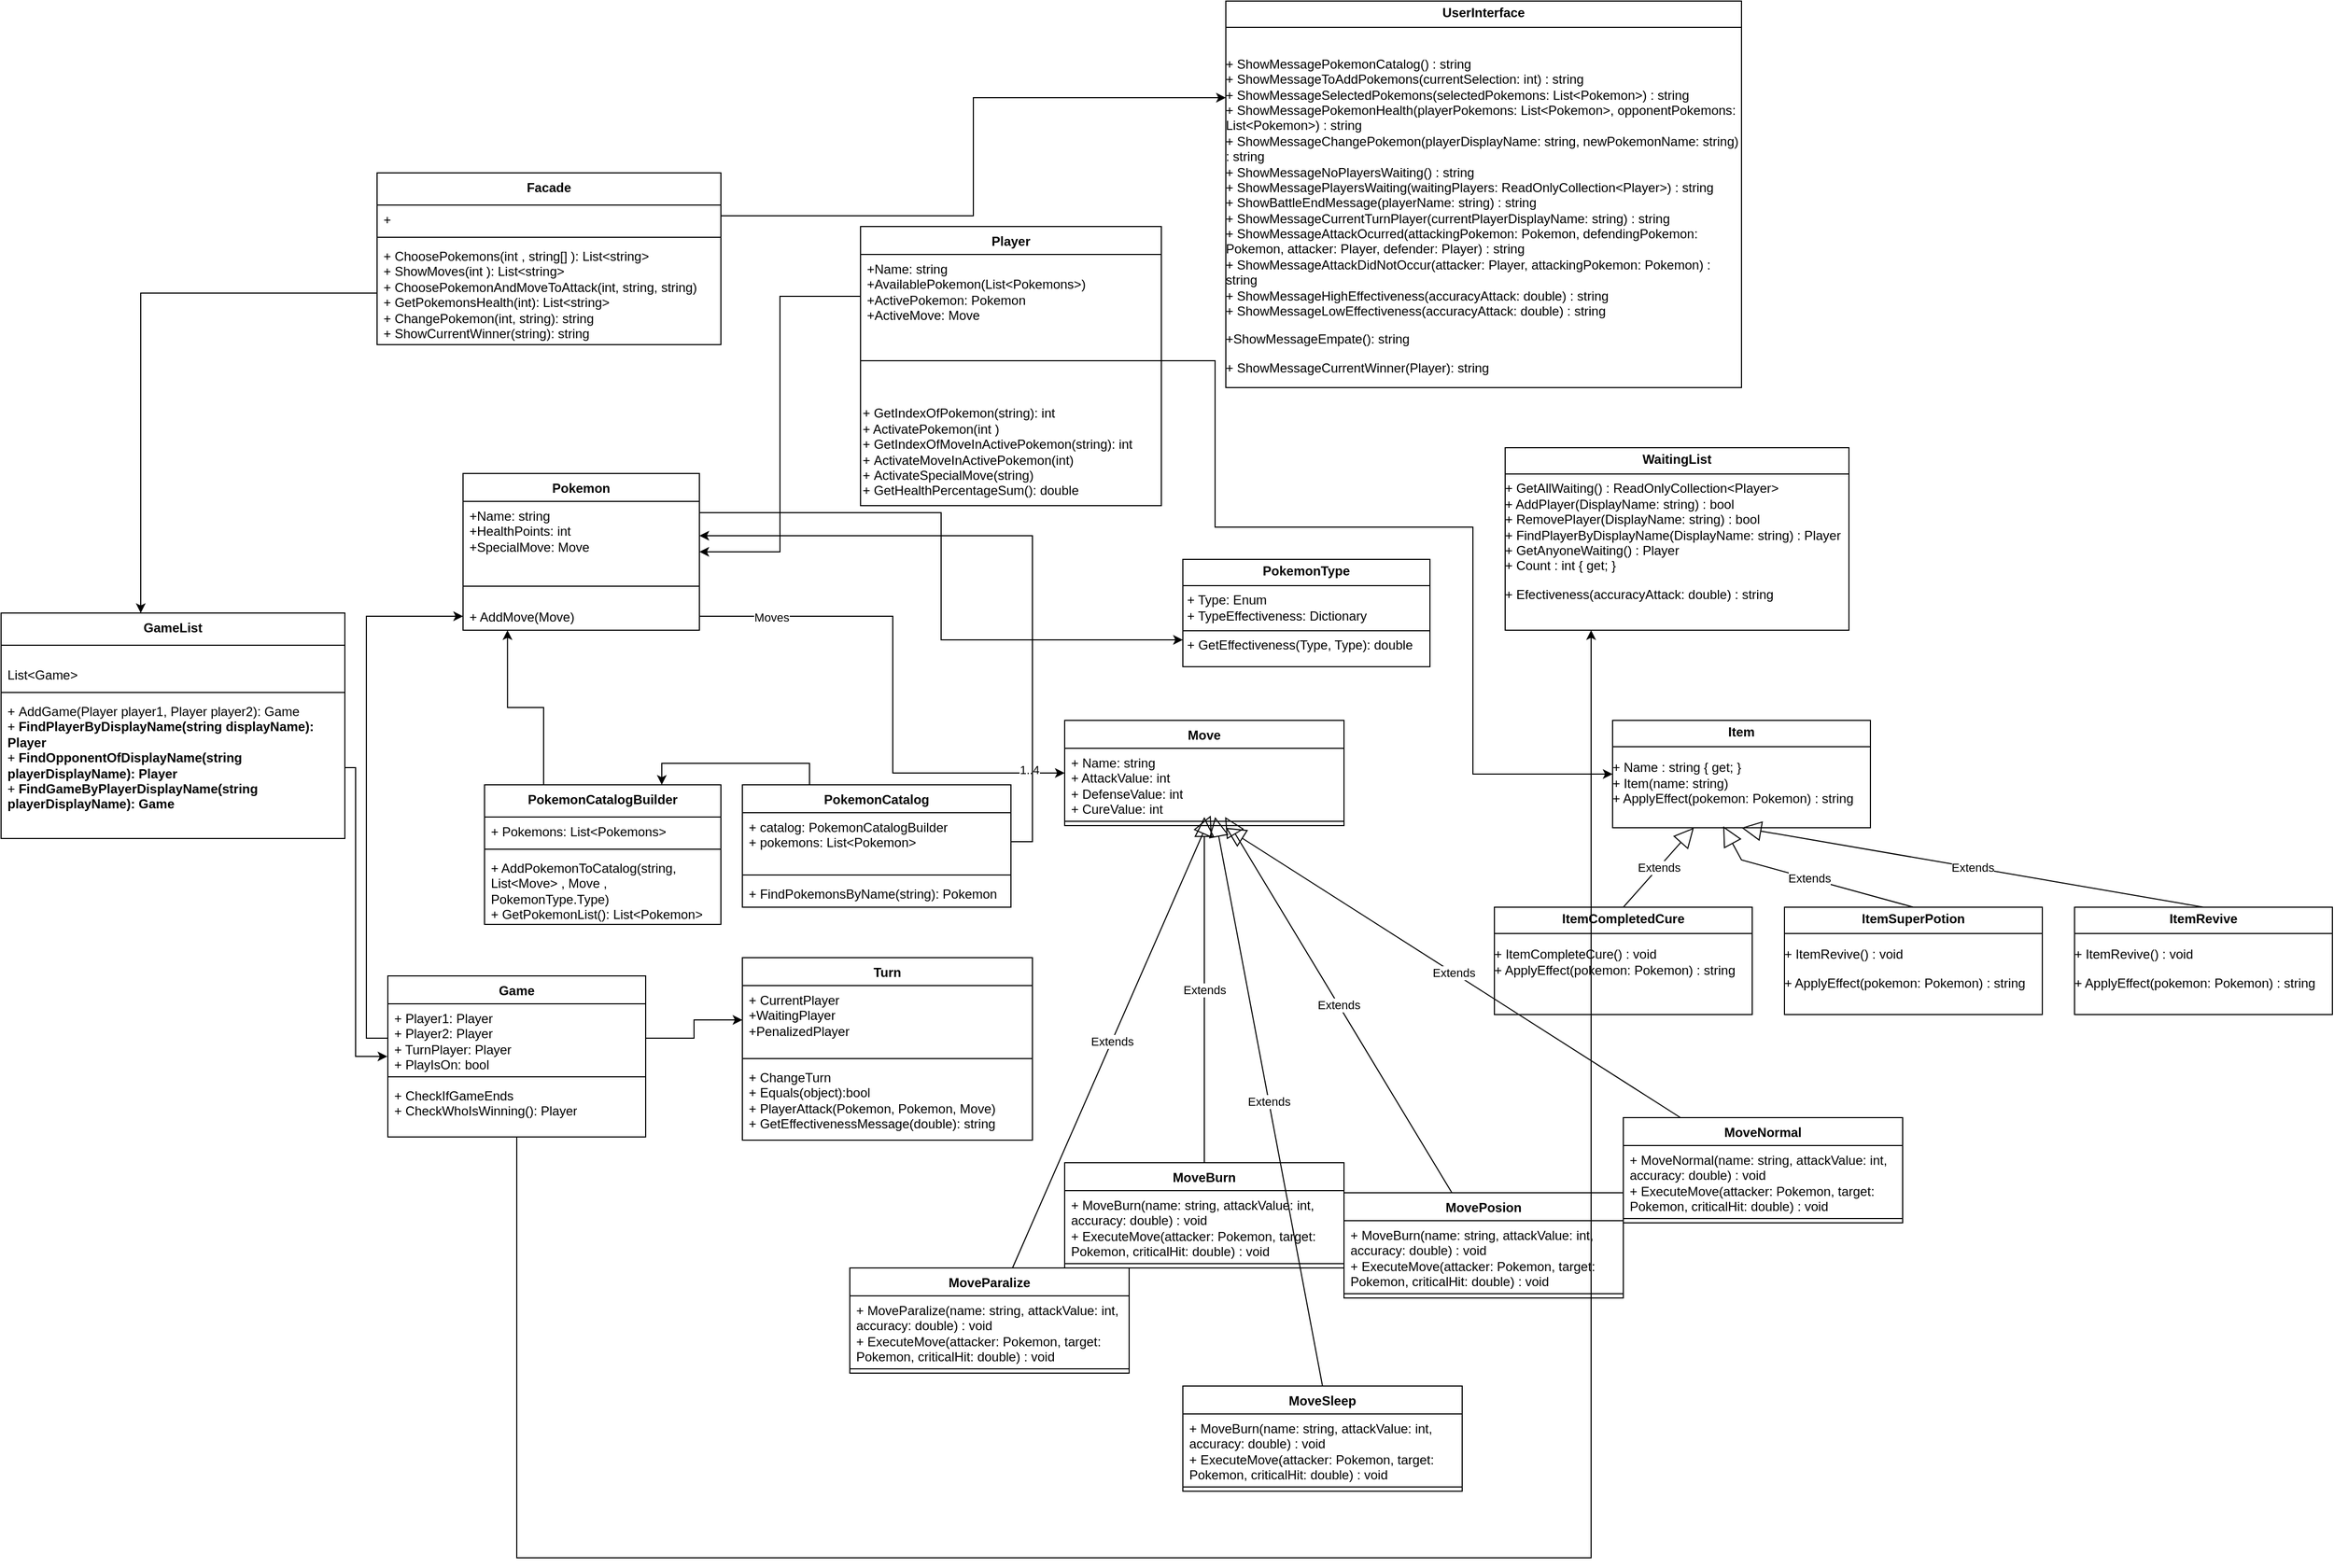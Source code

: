 <mxfile version="22.1.22" type="embed">
  <diagram name="Page-1" id="YfL7ykTpK_zmZ8jKPq0v">
    <mxGraphModel dx="2210" dy="3272" grid="1" gridSize="10" guides="1" tooltips="1" connect="1" arrows="1" fold="1" page="1" pageScale="1" pageWidth="850" pageHeight="1100" math="0" shadow="0">
      <root>
        <mxCell id="0" />
        <mxCell id="1" parent="0" />
        <mxCell id="11" style="edgeStyle=orthogonalEdgeStyle;rounded=0;orthogonalLoop=1;jettySize=auto;html=1;exitX=0;exitY=0.25;exitDx=0;exitDy=0;" parent="1" source="rGXJMdR33EM9oFi3KllI-1" target="pl-9-NFehJo8dU9QtRn4-1" edge="1">
          <mxGeometry relative="1" as="geometry" />
        </mxCell>
        <mxCell id="60" style="edgeStyle=orthogonalEdgeStyle;rounded=0;orthogonalLoop=1;jettySize=auto;html=1;entryX=0;entryY=0.5;entryDx=0;entryDy=0;" parent="1" source="rGXJMdR33EM9oFi3KllI-1" target="32" edge="1">
          <mxGeometry relative="1" as="geometry">
            <Array as="points">
              <mxPoint x="510" y="-1195" />
              <mxPoint x="510" y="-1040" />
              <mxPoint x="750" y="-1040" />
              <mxPoint x="750" y="-810" />
            </Array>
          </mxGeometry>
        </mxCell>
        <mxCell id="63" style="edgeStyle=orthogonalEdgeStyle;rounded=0;orthogonalLoop=1;jettySize=auto;html=1;exitX=1;exitY=0.25;exitDx=0;exitDy=0;entryX=0;entryY=0.25;entryDx=0;entryDy=0;" parent="1" source="2dS7rATi0aQIj3F2_rQR-1" target="29" edge="1">
          <mxGeometry relative="1" as="geometry" />
        </mxCell>
        <mxCell id="rGXJMdR33EM9oFi3KllI-1" value="Player" style="swimlane;fontStyle=1;align=center;verticalAlign=top;childLayout=stackLayout;horizontal=1;startSize=26;horizontalStack=0;resizeParent=1;resizeParentMax=0;resizeLast=0;collapsible=1;marginBottom=0;whiteSpace=wrap;html=1;" parent="1" vertex="1">
          <mxGeometry x="180" y="-1320" width="280" height="260" as="geometry" />
        </mxCell>
        <mxCell id="rGXJMdR33EM9oFi3KllI-2" value="+Name: string&lt;br&gt;+AvailablePokemon(List&amp;lt;Pokemons&amp;gt;)&lt;div&gt;+ActivePokemon: Pokemon&lt;span style=&quot;background-color: initial;&quot;&gt;&amp;nbsp;&lt;/span&gt;&lt;/div&gt;&lt;div&gt;+ActiveMove: Move&lt;/div&gt;" style="text;strokeColor=none;fillColor=none;align=left;verticalAlign=top;spacingLeft=4;spacingRight=4;overflow=hidden;rotatable=0;points=[[0,0.5],[1,0.5]];portConstraint=eastwest;whiteSpace=wrap;html=1;" parent="rGXJMdR33EM9oFi3KllI-1" vertex="1">
          <mxGeometry y="26" width="280" height="64" as="geometry" />
        </mxCell>
        <mxCell id="rGXJMdR33EM9oFi3KllI-3" value="" style="line;strokeWidth=1;fillColor=none;align=left;verticalAlign=middle;spacingTop=-1;spacingLeft=3;spacingRight=3;rotatable=0;labelPosition=right;points=[];portConstraint=eastwest;strokeColor=inherit;" parent="rGXJMdR33EM9oFi3KllI-1" vertex="1">
          <mxGeometry y="90" width="280" height="70" as="geometry" />
        </mxCell>
        <mxCell id="23" value="+ GetIndexOfPokemon(string): int&lt;br&gt;+ ActivatePokemon(int )&lt;br&gt;+&amp;nbsp;GetIndexOfMoveInActivePokemon(string): int&lt;br&gt;+&amp;nbsp;ActivateMoveInActivePokemon(int)&lt;br&gt;+&amp;nbsp;ActivateSpecialMove(string)&lt;br&gt;+ GetHealthPercentageSum(): double" style="text;html=1;align=left;verticalAlign=middle;resizable=0;points=[];autosize=1;strokeColor=none;fillColor=none;" parent="rGXJMdR33EM9oFi3KllI-1" vertex="1">
          <mxGeometry y="160" width="280" height="100" as="geometry" />
        </mxCell>
        <mxCell id="18" style="edgeStyle=orthogonalEdgeStyle;rounded=0;orthogonalLoop=1;jettySize=auto;html=1;exitX=1;exitY=0.25;exitDx=0;exitDy=0;entryX=0;entryY=0.75;entryDx=0;entryDy=0;" parent="1" source="pl-9-NFehJo8dU9QtRn4-1" target="rGXJMdR33EM9oFi3KllI-33" edge="1">
          <mxGeometry relative="1" as="geometry" />
        </mxCell>
        <mxCell id="pl-9-NFehJo8dU9QtRn4-1" value="&lt;font style=&quot;vertical-align: inherit;&quot;&gt;&lt;font style=&quot;vertical-align: inherit;&quot;&gt;Pokemon&lt;/font&gt;&lt;/font&gt;" style="swimlane;fontStyle=1;align=center;verticalAlign=top;childLayout=stackLayout;horizontal=1;startSize=26;horizontalStack=0;resizeParent=1;resizeParentMax=0;resizeLast=0;collapsible=1;marginBottom=0;whiteSpace=wrap;html=1;" parent="1" vertex="1">
          <mxGeometry x="-190" y="-1090" width="220" height="146" as="geometry" />
        </mxCell>
        <mxCell id="pl-9-NFehJo8dU9QtRn4-2" value="+Name: string&lt;br&gt;+HealthPoints: int&lt;div&gt;+SpecialMove: Move&lt;/div&gt;" style="text;strokeColor=none;fillColor=none;align=left;verticalAlign=top;spacingLeft=4;spacingRight=4;overflow=hidden;rotatable=0;points=[[0,0.5],[1,0.5]];portConstraint=eastwest;whiteSpace=wrap;html=1;" parent="pl-9-NFehJo8dU9QtRn4-1" vertex="1">
          <mxGeometry y="26" width="220" height="64" as="geometry" />
        </mxCell>
        <mxCell id="pl-9-NFehJo8dU9QtRn4-3" value="" style="line;strokeWidth=1;fillColor=none;align=left;verticalAlign=middle;spacingTop=-1;spacingLeft=3;spacingRight=3;rotatable=0;labelPosition=right;points=[];portConstraint=eastwest;strokeColor=inherit;" parent="pl-9-NFehJo8dU9QtRn4-1" vertex="1">
          <mxGeometry y="90" width="220" height="30" as="geometry" />
        </mxCell>
        <mxCell id="pl-9-NFehJo8dU9QtRn4-4" value="+ AddMove(Move)" style="text;strokeColor=none;fillColor=none;align=left;verticalAlign=top;spacingLeft=4;spacingRight=4;overflow=hidden;rotatable=0;points=[[0,0.5],[1,0.5]];portConstraint=eastwest;whiteSpace=wrap;html=1;" parent="pl-9-NFehJo8dU9QtRn4-1" vertex="1">
          <mxGeometry y="120" width="220" height="26" as="geometry" />
        </mxCell>
        <mxCell id="12" style="edgeStyle=orthogonalEdgeStyle;rounded=0;orthogonalLoop=1;jettySize=auto;html=1;exitX=0.25;exitY=0;exitDx=0;exitDy=0;entryX=0.75;entryY=0;entryDx=0;entryDy=0;" parent="1" source="pl-9-NFehJo8dU9QtRn4-9" target="rGXJMdR33EM9oFi3KllI-44" edge="1">
          <mxGeometry relative="1" as="geometry" />
        </mxCell>
        <mxCell id="pl-9-NFehJo8dU9QtRn4-9" value="&lt;font style=&quot;vertical-align: inherit;&quot;&gt;&lt;font style=&quot;vertical-align: inherit;&quot;&gt;PokemonCatalog&lt;/font&gt;&lt;/font&gt;" style="swimlane;fontStyle=1;align=center;verticalAlign=top;childLayout=stackLayout;horizontal=1;startSize=26;horizontalStack=0;resizeParent=1;resizeParentMax=0;resizeLast=0;collapsible=1;marginBottom=0;whiteSpace=wrap;html=1;" parent="1" vertex="1">
          <mxGeometry x="70" y="-800" width="250" height="114" as="geometry" />
        </mxCell>
        <mxCell id="pl-9-NFehJo8dU9QtRn4-10" value="+ catalog: PokemonCatalogBuilder&lt;br&gt;+ pokemons: List&amp;lt;Pokemon&amp;gt;" style="text;strokeColor=none;fillColor=none;align=left;verticalAlign=top;spacingLeft=4;spacingRight=4;overflow=hidden;rotatable=0;points=[[0,0.5],[1,0.5]];portConstraint=eastwest;whiteSpace=wrap;html=1;" parent="pl-9-NFehJo8dU9QtRn4-9" vertex="1">
          <mxGeometry y="26" width="250" height="54" as="geometry" />
        </mxCell>
        <mxCell id="pl-9-NFehJo8dU9QtRn4-11" value="" style="line;strokeWidth=1;fillColor=none;align=left;verticalAlign=middle;spacingTop=-1;spacingLeft=3;spacingRight=3;rotatable=0;labelPosition=right;points=[];portConstraint=eastwest;strokeColor=inherit;" parent="pl-9-NFehJo8dU9QtRn4-9" vertex="1">
          <mxGeometry y="80" width="250" height="8" as="geometry" />
        </mxCell>
        <mxCell id="pl-9-NFehJo8dU9QtRn4-12" value="+ FindPokemonsByName(string): Pokemon" style="text;strokeColor=none;fillColor=none;align=left;verticalAlign=top;spacingLeft=4;spacingRight=4;overflow=hidden;rotatable=0;points=[[0,0.5],[1,0.5]];portConstraint=eastwest;whiteSpace=wrap;html=1;" parent="pl-9-NFehJo8dU9QtRn4-9" vertex="1">
          <mxGeometry y="88" width="250" height="26" as="geometry" />
        </mxCell>
        <mxCell id="rGXJMdR33EM9oFi3KllI-14" value="&lt;div&gt;&lt;font style=&quot;vertical-align: inherit;&quot;&gt;&lt;font style=&quot;vertical-align: inherit;&quot;&gt;Move&lt;/font&gt;&lt;/font&gt;&lt;/div&gt;" style="swimlane;fontStyle=1;align=center;verticalAlign=top;childLayout=stackLayout;horizontal=1;startSize=26;horizontalStack=0;resizeParent=1;resizeParentMax=0;resizeLast=0;collapsible=1;marginBottom=0;whiteSpace=wrap;html=1;" parent="1" vertex="1">
          <mxGeometry x="370" y="-860" width="260" height="98" as="geometry" />
        </mxCell>
        <mxCell id="rGXJMdR33EM9oFi3KllI-15" value="+ Name: string&lt;br&gt;+ AttackValue: int&lt;br&gt;+ DefenseValue: int&lt;br&gt;+ CureValue: int" style="text;strokeColor=none;fillColor=none;align=left;verticalAlign=top;spacingLeft=4;spacingRight=4;overflow=hidden;rotatable=0;points=[[0,0.5],[1,0.5]];portConstraint=eastwest;whiteSpace=wrap;html=1;" parent="rGXJMdR33EM9oFi3KllI-14" vertex="1">
          <mxGeometry y="26" width="260" height="64" as="geometry" />
        </mxCell>
        <mxCell id="rGXJMdR33EM9oFi3KllI-16" value="" style="line;strokeWidth=1;fillColor=none;align=left;verticalAlign=middle;spacingTop=-1;spacingLeft=3;spacingRight=3;rotatable=0;labelPosition=right;points=[];portConstraint=eastwest;strokeColor=inherit;" parent="rGXJMdR33EM9oFi3KllI-14" vertex="1">
          <mxGeometry y="90" width="260" height="8" as="geometry" />
        </mxCell>
        <mxCell id="rGXJMdR33EM9oFi3KllI-18" value="&lt;div&gt;&lt;font style=&quot;vertical-align: inherit;&quot;&gt;&lt;font style=&quot;vertical-align: inherit;&quot;&gt;Turn&lt;/font&gt;&lt;/font&gt;&lt;/div&gt;" style="swimlane;fontStyle=1;align=center;verticalAlign=top;childLayout=stackLayout;horizontal=1;startSize=26;horizontalStack=0;resizeParent=1;resizeParentMax=0;resizeLast=0;collapsible=1;marginBottom=0;whiteSpace=wrap;html=1;" parent="1" vertex="1">
          <mxGeometry x="70" y="-639" width="270" height="170" as="geometry" />
        </mxCell>
        <mxCell id="rGXJMdR33EM9oFi3KllI-19" value="+ CurrentPlayer&lt;div&gt;+WaitingPlayer&lt;/div&gt;&lt;div&gt;+PenalizedPlayer&lt;/div&gt;" style="text;strokeColor=none;fillColor=none;align=left;verticalAlign=top;spacingLeft=4;spacingRight=4;overflow=hidden;rotatable=0;points=[[0,0.5],[1,0.5]];portConstraint=eastwest;whiteSpace=wrap;html=1;" parent="rGXJMdR33EM9oFi3KllI-18" vertex="1">
          <mxGeometry y="26" width="270" height="64" as="geometry" />
        </mxCell>
        <mxCell id="rGXJMdR33EM9oFi3KllI-20" value="" style="line;strokeWidth=1;fillColor=none;align=left;verticalAlign=middle;spacingTop=-1;spacingLeft=3;spacingRight=3;rotatable=0;labelPosition=right;points=[];portConstraint=eastwest;strokeColor=inherit;" parent="rGXJMdR33EM9oFi3KllI-18" vertex="1">
          <mxGeometry y="90" width="270" height="8" as="geometry" />
        </mxCell>
        <mxCell id="rGXJMdR33EM9oFi3KllI-21" value="+ ChangeTurn&lt;br&gt;+ Equals(object):bool&lt;br&gt;+&amp;nbsp;PlayerAttack(Pokemon, Pokemon, Move)&lt;br&gt;+&amp;nbsp;GetEffectivenessMessage(double): string" style="text;strokeColor=none;fillColor=none;align=left;verticalAlign=top;spacingLeft=4;spacingRight=4;overflow=hidden;rotatable=0;points=[[0,0.5],[1,0.5]];portConstraint=eastwest;whiteSpace=wrap;html=1;" parent="rGXJMdR33EM9oFi3KllI-18" vertex="1">
          <mxGeometry y="98" width="270" height="72" as="geometry" />
        </mxCell>
        <mxCell id="rGXJMdR33EM9oFi3KllI-26" style="edgeStyle=orthogonalEdgeStyle;rounded=0;orthogonalLoop=1;jettySize=auto;html=1;" parent="1" source="pl-9-NFehJo8dU9QtRn4-4" target="rGXJMdR33EM9oFi3KllI-14" edge="1">
          <mxGeometry relative="1" as="geometry">
            <Array as="points">
              <mxPoint x="210" y="-957" />
              <mxPoint x="210" y="-811" />
            </Array>
          </mxGeometry>
        </mxCell>
        <mxCell id="rGXJMdR33EM9oFi3KllI-27" value="1..4" style="edgeLabel;html=1;align=center;verticalAlign=middle;resizable=0;points=[];" parent="rGXJMdR33EM9oFi3KllI-26" vertex="1" connectable="0">
          <mxGeometry x="0.865" y="3" relative="1" as="geometry">
            <mxPoint as="offset" />
          </mxGeometry>
        </mxCell>
        <mxCell id="64" value="Moves" style="edgeLabel;html=1;align=center;verticalAlign=middle;resizable=0;points=[];" parent="rGXJMdR33EM9oFi3KllI-26" vertex="1" connectable="0">
          <mxGeometry x="-0.725" y="-1" relative="1" as="geometry">
            <mxPoint as="offset" />
          </mxGeometry>
        </mxCell>
        <mxCell id="rGXJMdR33EM9oFi3KllI-33" value="&lt;p style=&quot;margin:0px;margin-top:4px;text-align:center;&quot;&gt;&lt;b&gt;PokemonType&lt;/b&gt;&lt;/p&gt;&lt;hr size=&quot;1&quot; style=&quot;border-style:solid;&quot;&gt;&lt;p style=&quot;margin:0px;margin-left:4px;&quot;&gt;+ Type: Enum&lt;/p&gt;&lt;p style=&quot;margin:0px;margin-left:4px;&quot;&gt;+ TypeEffectiveness: Dictionary&lt;/p&gt;&lt;hr size=&quot;1&quot; style=&quot;border-style:solid;&quot;&gt;&lt;p style=&quot;margin:0px;margin-left:4px;&quot;&gt;+ GetEffectiveness(Type, Type): double&lt;/p&gt;" style="verticalAlign=top;align=left;overflow=fill;html=1;whiteSpace=wrap;" parent="1" vertex="1">
          <mxGeometry x="480" y="-1010" width="230" height="100" as="geometry" />
        </mxCell>
        <mxCell id="sCWM8UpPIPFwUfGazDlC-1" value="Game" style="swimlane;fontStyle=1;align=center;verticalAlign=top;childLayout=stackLayout;horizontal=1;startSize=26;horizontalStack=0;resizeParent=1;resizeParentMax=0;resizeLast=0;collapsible=1;marginBottom=0;whiteSpace=wrap;html=1;" parent="1" vertex="1">
          <mxGeometry x="-260" y="-622" width="240" height="150" as="geometry" />
        </mxCell>
        <mxCell id="sCWM8UpPIPFwUfGazDlC-2" value="+ Player1: Player&lt;br&gt;+ Player2: Player&lt;br&gt;+ TurnPlayer: Player&lt;br&gt;+ PlayIsOn: bool" style="text;strokeColor=none;fillColor=none;align=left;verticalAlign=top;spacingLeft=4;spacingRight=4;overflow=hidden;rotatable=0;points=[[0,0.5],[1,0.5]];portConstraint=eastwest;whiteSpace=wrap;html=1;" parent="sCWM8UpPIPFwUfGazDlC-1" vertex="1">
          <mxGeometry y="26" width="240" height="64" as="geometry" />
        </mxCell>
        <mxCell id="sCWM8UpPIPFwUfGazDlC-3" value="" style="line;strokeWidth=1;fillColor=none;align=left;verticalAlign=middle;spacingTop=-1;spacingLeft=3;spacingRight=3;rotatable=0;labelPosition=right;points=[];portConstraint=eastwest;strokeColor=inherit;" parent="sCWM8UpPIPFwUfGazDlC-1" vertex="1">
          <mxGeometry y="90" width="240" height="8" as="geometry" />
        </mxCell>
        <mxCell id="sCWM8UpPIPFwUfGazDlC-4" value="+ CheckIfGameEnds&lt;br&gt;+ CheckWhoIsWinning(): Player" style="text;strokeColor=none;fillColor=none;align=left;verticalAlign=top;spacingLeft=4;spacingRight=4;overflow=hidden;rotatable=0;points=[[0,0.5],[1,0.5]];portConstraint=eastwest;whiteSpace=wrap;html=1;" parent="sCWM8UpPIPFwUfGazDlC-1" vertex="1">
          <mxGeometry y="98" width="240" height="52" as="geometry" />
        </mxCell>
        <mxCell id="rGXJMdR33EM9oFi3KllI-44" value="PokemonCatalogBuilder" style="swimlane;fontStyle=1;align=center;verticalAlign=top;childLayout=stackLayout;horizontal=1;startSize=30;horizontalStack=0;resizeParent=1;resizeParentMax=0;resizeLast=0;collapsible=1;marginBottom=0;whiteSpace=wrap;html=1;" parent="1" vertex="1">
          <mxGeometry x="-170" y="-800" width="220" height="130" as="geometry" />
        </mxCell>
        <mxCell id="rGXJMdR33EM9oFi3KllI-45" value="+ Pokemons: List&amp;lt;Pokemons&amp;gt;" style="text;strokeColor=none;fillColor=none;align=left;verticalAlign=top;spacingLeft=4;spacingRight=4;overflow=hidden;rotatable=0;points=[[0,0.5],[1,0.5]];portConstraint=eastwest;whiteSpace=wrap;html=1;" parent="rGXJMdR33EM9oFi3KllI-44" vertex="1">
          <mxGeometry y="30" width="220" height="26" as="geometry" />
        </mxCell>
        <mxCell id="rGXJMdR33EM9oFi3KllI-46" value="" style="line;strokeWidth=1;fillColor=none;align=left;verticalAlign=middle;spacingTop=-1;spacingLeft=3;spacingRight=3;rotatable=0;labelPosition=right;points=[];portConstraint=eastwest;strokeColor=inherit;" parent="rGXJMdR33EM9oFi3KllI-44" vertex="1">
          <mxGeometry y="56" width="220" height="8" as="geometry" />
        </mxCell>
        <mxCell id="rGXJMdR33EM9oFi3KllI-47" value="+ AddPokemonToCatalog(string, List&amp;lt;Move&amp;gt; , Move , PokemonType.Type)&lt;br&gt;+ GetPokemonList(): List&amp;lt;Pokemon&amp;gt;" style="text;strokeColor=none;fillColor=none;align=left;verticalAlign=top;spacingLeft=4;spacingRight=4;overflow=hidden;rotatable=0;points=[[0,0.5],[1,0.5]];portConstraint=eastwest;whiteSpace=wrap;html=1;" parent="rGXJMdR33EM9oFi3KllI-44" vertex="1">
          <mxGeometry y="64" width="220" height="66" as="geometry" />
        </mxCell>
        <mxCell id="rGXJMdR33EM9oFi3KllI-51" style="edgeStyle=orthogonalEdgeStyle;rounded=0;orthogonalLoop=1;jettySize=auto;html=1;exitX=0;exitY=0.5;exitDx=0;exitDy=0;entryX=0;entryY=0.5;entryDx=0;entryDy=0;" parent="1" source="sCWM8UpPIPFwUfGazDlC-2" target="pl-9-NFehJo8dU9QtRn4-4" edge="1">
          <mxGeometry relative="1" as="geometry" />
        </mxCell>
        <mxCell id="2dS7rATi0aQIj3F2_rQR-1" value="Facade" style="swimlane;fontStyle=1;align=center;verticalAlign=top;childLayout=stackLayout;horizontal=1;startSize=30;horizontalStack=0;resizeParent=1;resizeParentMax=0;resizeLast=0;collapsible=1;marginBottom=0;whiteSpace=wrap;html=1;" parent="1" vertex="1">
          <mxGeometry x="-270" y="-1370" width="320" height="160" as="geometry" />
        </mxCell>
        <mxCell id="2dS7rATi0aQIj3F2_rQR-2" value="+&amp;nbsp;&amp;nbsp;" style="text;strokeColor=none;fillColor=none;align=left;verticalAlign=top;spacingLeft=4;spacingRight=4;overflow=hidden;rotatable=0;points=[[0,0.5],[1,0.5]];portConstraint=eastwest;whiteSpace=wrap;html=1;" parent="2dS7rATi0aQIj3F2_rQR-1" vertex="1">
          <mxGeometry y="30" width="320" height="26" as="geometry" />
        </mxCell>
        <mxCell id="2dS7rATi0aQIj3F2_rQR-3" value="" style="line;strokeWidth=1;fillColor=none;align=left;verticalAlign=middle;spacingTop=-1;spacingLeft=3;spacingRight=3;rotatable=0;labelPosition=right;points=[];portConstraint=eastwest;strokeColor=inherit;" parent="2dS7rATi0aQIj3F2_rQR-1" vertex="1">
          <mxGeometry y="56" width="320" height="8" as="geometry" />
        </mxCell>
        <mxCell id="2dS7rATi0aQIj3F2_rQR-4" value="+&amp;nbsp;ChoosePokemons(int , string[] ):&amp;nbsp;List&amp;lt;string&amp;gt;&lt;br&gt;+&amp;nbsp;ShowMoves(int ):&amp;nbsp;List&amp;lt;string&amp;gt;&lt;br&gt;+&amp;nbsp;ChoosePokemonAndMoveToAttack(int, string, string)&lt;br&gt;+&amp;nbsp;GetPokemonsHealth(int):&amp;nbsp;List&amp;lt;string&amp;gt;&lt;br&gt;+ ChangePokemon(int, string): string&lt;br&gt;+ ShowCurrentWinner(string): string" style="text;strokeColor=none;fillColor=none;align=left;verticalAlign=top;spacingLeft=4;spacingRight=4;overflow=hidden;rotatable=0;points=[[0,0.5],[1,0.5]];portConstraint=eastwest;whiteSpace=wrap;html=1;" parent="2dS7rATi0aQIj3F2_rQR-1" vertex="1">
          <mxGeometry y="64" width="320" height="96" as="geometry" />
        </mxCell>
        <mxCell id="2" style="edgeStyle=orthogonalEdgeStyle;rounded=0;orthogonalLoop=1;jettySize=auto;html=1;exitX=1;exitY=0.5;exitDx=0;exitDy=0;" parent="1" source="pl-9-NFehJo8dU9QtRn4-10" target="pl-9-NFehJo8dU9QtRn4-2" edge="1">
          <mxGeometry relative="1" as="geometry" />
        </mxCell>
        <mxCell id="15" style="edgeStyle=orthogonalEdgeStyle;rounded=0;orthogonalLoop=1;jettySize=auto;html=1;exitX=0.25;exitY=0;exitDx=0;exitDy=0;entryX=0.188;entryY=1;entryDx=0;entryDy=0;entryPerimeter=0;" parent="1" source="rGXJMdR33EM9oFi3KllI-44" target="pl-9-NFehJo8dU9QtRn4-4" edge="1">
          <mxGeometry relative="1" as="geometry" />
        </mxCell>
        <mxCell id="16" style="edgeStyle=orthogonalEdgeStyle;rounded=0;orthogonalLoop=1;jettySize=auto;html=1;exitX=1;exitY=0.5;exitDx=0;exitDy=0;" parent="1" source="sCWM8UpPIPFwUfGazDlC-2" target="rGXJMdR33EM9oFi3KllI-19" edge="1">
          <mxGeometry relative="1" as="geometry" />
        </mxCell>
        <mxCell id="19" style="edgeStyle=orthogonalEdgeStyle;rounded=0;orthogonalLoop=1;jettySize=auto;html=1;" parent="1" source="2dS7rATi0aQIj3F2_rQR-4" target="24" edge="1">
          <mxGeometry relative="1" as="geometry">
            <Array as="points">
              <mxPoint x="-490" y="-1258" />
            </Array>
            <mxPoint x="-490" y="-1140" as="targetPoint" />
          </mxGeometry>
        </mxCell>
        <mxCell id="24" value="GameList" style="swimlane;fontStyle=1;align=center;verticalAlign=top;childLayout=stackLayout;horizontal=1;startSize=30;horizontalStack=0;resizeParent=1;resizeParentMax=0;resizeLast=0;collapsible=1;marginBottom=0;whiteSpace=wrap;html=1;" parent="1" vertex="1">
          <mxGeometry x="-620" y="-960" width="320" height="210" as="geometry" />
        </mxCell>
        <mxCell id="25" value="&#xa;List&amp;lt;Game&amp;gt;&#xa;&#xa;" style="text;strokeColor=none;fillColor=none;align=left;verticalAlign=top;spacingLeft=4;spacingRight=4;overflow=hidden;rotatable=0;points=[[0,0.5],[1,0.5]];portConstraint=eastwest;whiteSpace=wrap;html=1;" parent="24" vertex="1">
          <mxGeometry y="30" width="320" height="40" as="geometry" />
        </mxCell>
        <mxCell id="26" value="" style="line;strokeWidth=1;fillColor=none;align=left;verticalAlign=middle;spacingTop=-1;spacingLeft=3;spacingRight=3;rotatable=0;labelPosition=right;points=[];portConstraint=eastwest;strokeColor=inherit;" parent="24" vertex="1">
          <mxGeometry y="70" width="320" height="8" as="geometry" />
        </mxCell>
        <mxCell id="27" value="+&amp;nbsp;AddGame(Player player1, Player player2): Game&lt;br&gt;+&amp;nbsp;&lt;strong&gt;FindPlayerByDisplayName(string displayName): Player&lt;br&gt;&lt;/strong&gt;+&amp;nbsp;&lt;strong&gt;FindOpponentOfDisplayName(string playerDisplayName): Player&lt;br&gt;&lt;/strong&gt;+&amp;nbsp;&lt;strong&gt;FindGameByPlayerDisplayName(string playerDisplayName): Game&lt;/strong&gt;&amp;nbsp;" style="text;strokeColor=none;fillColor=none;align=left;verticalAlign=top;spacingLeft=4;spacingRight=4;overflow=hidden;rotatable=0;points=[[0,0.5],[1,0.5]];portConstraint=eastwest;whiteSpace=wrap;html=1;" parent="24" vertex="1">
          <mxGeometry y="78" width="320" height="132" as="geometry" />
        </mxCell>
        <mxCell id="28" style="edgeStyle=orthogonalEdgeStyle;rounded=0;orthogonalLoop=1;jettySize=auto;html=1;entryX=-0.002;entryY=0.766;entryDx=0;entryDy=0;entryPerimeter=0;" parent="1" source="27" target="sCWM8UpPIPFwUfGazDlC-2" edge="1">
          <mxGeometry relative="1" as="geometry">
            <Array as="points">
              <mxPoint x="-290" y="-816" />
              <mxPoint x="-290" y="-547" />
            </Array>
          </mxGeometry>
        </mxCell>
        <mxCell id="29" value="&lt;p style=&quot;margin:0px;margin-top:4px;text-align:center;&quot;&gt;&lt;b&gt;UserInterface&lt;/b&gt;&lt;/p&gt;&lt;hr size=&quot;1&quot; style=&quot;border-style:solid;&quot;&gt;&lt;p&gt;&lt;br&gt;+ ShowMessagePokemonCatalog() : &lt;span class=&quot;hljs-keyword&quot;&gt;string&lt;/span&gt;&lt;br&gt;+ &lt;span class=&quot;hljs-title function_ invoke__&quot;&gt;ShowMessageToAddPokemons&lt;/span&gt;(&lt;span class=&quot;hljs-attr&quot;&gt;currentSelection&lt;/span&gt;: &lt;span class=&quot;hljs-keyword&quot;&gt;int&lt;/span&gt;) : &lt;span class=&quot;hljs-keyword&quot;&gt;string&lt;/span&gt;&lt;br&gt;+ &lt;span class=&quot;hljs-title function_ invoke__&quot;&gt;ShowMessageSelectedPokemons&lt;/span&gt;(&lt;span class=&quot;hljs-attr&quot;&gt;selectedPokemons&lt;/span&gt;: List&amp;lt;Pokemon&amp;gt;) : &lt;span class=&quot;hljs-keyword&quot;&gt;string&lt;/span&gt;&lt;br&gt;+ &lt;span class=&quot;hljs-title function_ invoke__&quot;&gt;ShowMessagePokemonHealth&lt;/span&gt;(&lt;span class=&quot;hljs-attr&quot;&gt;playerPokemons&lt;/span&gt;: List&amp;lt;Pokemon&amp;gt;, &lt;span class=&quot;hljs-attr&quot;&gt;opponentPokemons&lt;/span&gt;: List&amp;lt;Pokemon&amp;gt;) : &lt;span class=&quot;hljs-keyword&quot;&gt;string&lt;/span&gt;&lt;br&gt;+ &lt;span class=&quot;hljs-title function_ invoke__&quot;&gt;ShowMessageChangePokemon&lt;/span&gt;(&lt;span class=&quot;hljs-attr&quot;&gt;playerDisplayName&lt;/span&gt;: &lt;span class=&quot;hljs-keyword&quot;&gt;string&lt;/span&gt;, &lt;span class=&quot;hljs-attr&quot;&gt;newPokemonName&lt;/span&gt;: &lt;span class=&quot;hljs-keyword&quot;&gt;string&lt;/span&gt;) : &lt;span class=&quot;hljs-keyword&quot;&gt;string&lt;/span&gt;&lt;br&gt;+ &lt;span class=&quot;hljs-title function_ invoke__&quot;&gt;ShowMessageNoPlayersWaiting&lt;/span&gt;() : &lt;span class=&quot;hljs-keyword&quot;&gt;string&lt;/span&gt;&lt;br&gt;+ &lt;span class=&quot;hljs-title function_ invoke__&quot;&gt;ShowMessagePlayersWaiting&lt;/span&gt;(&lt;span class=&quot;hljs-attr&quot;&gt;waitingPlayers&lt;/span&gt;: ReadOnlyCollection&amp;lt;Player&amp;gt;) : &lt;span class=&quot;hljs-keyword&quot;&gt;string&lt;/span&gt;&lt;br&gt;+ &lt;span class=&quot;hljs-title function_ invoke__&quot;&gt;ShowBattleEndMessage&lt;/span&gt;(&lt;span class=&quot;hljs-attr&quot;&gt;playerName&lt;/span&gt;: &lt;span class=&quot;hljs-keyword&quot;&gt;string&lt;/span&gt;) : &lt;span class=&quot;hljs-keyword&quot;&gt;string&lt;/span&gt;&lt;br&gt;+ &lt;span class=&quot;hljs-title function_ invoke__&quot;&gt;ShowMessageCurrentTurnPlayer&lt;/span&gt;(&lt;span class=&quot;hljs-attr&quot;&gt;currentPlayerDisplayName&lt;/span&gt;: &lt;span class=&quot;hljs-keyword&quot;&gt;string&lt;/span&gt;) : &lt;span class=&quot;hljs-keyword&quot;&gt;string&lt;/span&gt;&lt;br&gt;+ &lt;span class=&quot;hljs-title function_ invoke__&quot;&gt;ShowMessageAttackOcurred&lt;/span&gt;(&lt;span class=&quot;hljs-attr&quot;&gt;attackingPokemon&lt;/span&gt;: Pokemon, &lt;span class=&quot;hljs-attr&quot;&gt;defendingPokemon&lt;/span&gt;: Pokemon, &lt;span class=&quot;hljs-attr&quot;&gt;attacker&lt;/span&gt;: Player, &lt;span class=&quot;hljs-attr&quot;&gt;defender&lt;/span&gt;: Player) : &lt;span class=&quot;hljs-keyword&quot;&gt;string&lt;/span&gt;&lt;br&gt;+ &lt;span class=&quot;hljs-title function_ invoke__&quot;&gt;ShowMessageAttackDidNotOccur&lt;/span&gt;(&lt;span class=&quot;hljs-attr&quot;&gt;attacker&lt;/span&gt;: Player, &lt;span class=&quot;hljs-attr&quot;&gt;attackingPokemon&lt;/span&gt;: Pokemon) : &lt;span class=&quot;hljs-keyword&quot;&gt;string&lt;/span&gt;&lt;br&gt;+ &lt;span class=&quot;hljs-title function_ invoke__&quot;&gt;ShowMessageHighEffectiveness&lt;/span&gt;(&lt;span class=&quot;hljs-attr&quot;&gt;accuracyAttack&lt;/span&gt;: &lt;span class=&quot;hljs-keyword&quot;&gt;double&lt;/span&gt;) : &lt;span class=&quot;hljs-keyword&quot;&gt;string&lt;/span&gt;&lt;br&gt;+ &lt;span class=&quot;hljs-title function_ invoke__&quot;&gt;ShowMessageLowEffectiveness&lt;/span&gt;(&lt;span class=&quot;hljs-attr&quot;&gt;accuracyAttack&lt;/span&gt;: &lt;span class=&quot;hljs-keyword&quot;&gt;double&lt;/span&gt;) : &lt;span class=&quot;hljs-keyword&quot;&gt;string&lt;/span&gt;&lt;/p&gt;&lt;p&gt;&lt;span class=&quot;hljs-keyword&quot;&gt;+&lt;/span&gt;ShowMessageEmpate(): string&lt;/p&gt;&lt;p&gt;+&amp;nbsp;ShowMessageCurrentWinner(Player): string&lt;/p&gt;&lt;p&gt;&lt;span class=&quot;hljs-keyword&quot;&gt;&lt;br&gt;&lt;/span&gt;&lt;/p&gt;&lt;p&gt;&lt;span class=&quot;hljs-keyword&quot;&gt;&lt;br&gt;&lt;/span&gt;&lt;/p&gt;&lt;p&gt;&lt;span class=&quot;hljs-keyword&quot;&gt;&lt;br&gt;&lt;/span&gt;&lt;/p&gt;" style="verticalAlign=top;align=left;overflow=fill;html=1;whiteSpace=wrap;" parent="1" vertex="1">
          <mxGeometry x="520" y="-1530" width="480" height="360" as="geometry" />
        </mxCell>
        <mxCell id="31" value="&lt;p style=&quot;margin:0px;margin-top:4px;text-align:center;&quot;&gt;&lt;b&gt;WaitingList&lt;/b&gt;&lt;/p&gt;&lt;hr size=&quot;1&quot; style=&quot;border-style:solid;&quot;&gt;+ GetAllWaiting() : ReadOnlyCollection&amp;lt;Player&amp;gt;&lt;br&gt;+ &lt;span class=&quot;hljs-title function_ invoke__&quot;&gt;AddPlayer&lt;/span&gt;(&lt;span class=&quot;hljs-attr&quot;&gt;DisplayName&lt;/span&gt;: &lt;span class=&quot;hljs-keyword&quot;&gt;string&lt;/span&gt;) : &lt;span class=&quot;hljs-keyword&quot;&gt;bool&lt;/span&gt;&lt;br&gt;+ &lt;span class=&quot;hljs-title function_ invoke__&quot;&gt;RemovePlayer&lt;/span&gt;(&lt;span class=&quot;hljs-attr&quot;&gt;DisplayName&lt;/span&gt;: &lt;span class=&quot;hljs-keyword&quot;&gt;string&lt;/span&gt;) : &lt;span class=&quot;hljs-keyword&quot;&gt;bool&lt;/span&gt;&lt;br&gt;+ &lt;span class=&quot;hljs-title function_ invoke__&quot;&gt;FindPlayerByDisplayName&lt;/span&gt;(&lt;span class=&quot;hljs-attr&quot;&gt;DisplayName&lt;/span&gt;: &lt;span class=&quot;hljs-keyword&quot;&gt;string&lt;/span&gt;) : Player&lt;br&gt;+ &lt;span class=&quot;hljs-title function_ invoke__&quot;&gt;GetAnyoneWaiting&lt;/span&gt;() : Player&lt;br&gt;+ Count : &lt;span class=&quot;hljs-keyword&quot;&gt;int&lt;/span&gt; { get; }&lt;p&gt;&lt;span class=&quot;hljs-title function_ invoke__&quot;&gt;+ Efectiveness&lt;/span&gt;(&lt;span class=&quot;hljs-attr&quot;&gt;accuracyAttack&lt;/span&gt;: &lt;span class=&quot;hljs-keyword&quot;&gt;double&lt;/span&gt;) : &lt;span class=&quot;hljs-keyword&quot;&gt;string&lt;/span&gt;&lt;br&gt;&lt;/p&gt;&lt;p&gt;&lt;span class=&quot;hljs-keyword&quot;&gt;&lt;br&gt;&lt;/span&gt;&lt;/p&gt;&lt;p&gt;&lt;span class=&quot;hljs-keyword&quot;&gt;&lt;br&gt;&lt;/span&gt;&lt;/p&gt;" style="verticalAlign=top;align=left;overflow=fill;html=1;whiteSpace=wrap;" parent="1" vertex="1">
          <mxGeometry x="780" y="-1114" width="320" height="170" as="geometry" />
        </mxCell>
        <mxCell id="32" value="&lt;p style=&quot;margin:0px;margin-top:4px;text-align:center;&quot;&gt;&lt;b&gt;Item&lt;/b&gt;&lt;/p&gt;&lt;hr size=&quot;1&quot; style=&quot;border-style:solid;&quot;&gt;&lt;p&gt;+ Name : string { get; }&lt;br/&gt;+ &lt;span class=&quot;hljs-title function_ invoke__&quot;&gt;Item&lt;/span&gt;(&lt;span class=&quot;hljs-attr&quot;&gt;name&lt;/span&gt;: &lt;span class=&quot;hljs-keyword&quot;&gt;string&lt;/span&gt;)&lt;br/&gt;+ &lt;span class=&quot;hljs-title function_ invoke__&quot;&gt;ApplyEffect&lt;/span&gt;(&lt;span class=&quot;hljs-attr&quot;&gt;pokemon&lt;/span&gt;: Pokemon) : &lt;span class=&quot;hljs-keyword&quot;&gt;string&lt;/span&gt;&lt;br&gt;&lt;/p&gt;" style="verticalAlign=top;align=left;overflow=fill;html=1;whiteSpace=wrap;" parent="1" vertex="1">
          <mxGeometry x="880" y="-860" width="240" height="100" as="geometry" />
        </mxCell>
        <mxCell id="33" value="&lt;p style=&quot;margin:0px;margin-top:4px;text-align:center;&quot;&gt;&lt;b&gt;ItemCompletedCure&lt;/b&gt;&lt;/p&gt;&lt;hr size=&quot;1&quot; style=&quot;border-style:solid;&quot;&gt;&lt;p&gt;+ ItemCompleteCure() : &lt;span class=&quot;hljs-keyword&quot;&gt;void&lt;/span&gt;&lt;br/&gt;+ &lt;span class=&quot;hljs-title function_ invoke__&quot;&gt;ApplyEffect&lt;/span&gt;(&lt;span class=&quot;hljs-attr&quot;&gt;pokemon&lt;/span&gt;: Pokemon) : &lt;span class=&quot;hljs-keyword&quot;&gt;string&lt;/span&gt;&lt;br&gt;&lt;/p&gt;" style="verticalAlign=top;align=left;overflow=fill;html=1;whiteSpace=wrap;" parent="1" vertex="1">
          <mxGeometry x="770" y="-686" width="240" height="100" as="geometry" />
        </mxCell>
        <mxCell id="34" value="&lt;p style=&quot;margin:0px;margin-top:4px;text-align:center;&quot;&gt;&lt;b&gt;ItemRevive&lt;/b&gt;&lt;/p&gt;&lt;hr size=&quot;1&quot; style=&quot;border-style:solid;&quot;&gt;&lt;p&gt;+ ItemRevive() : void&lt;/p&gt;&lt;p&gt;+ ApplyEffect(pokemon: Pokemon) : string&lt;/p&gt;&lt;div&gt;&lt;br&gt;&lt;/div&gt;" style="verticalAlign=top;align=left;overflow=fill;html=1;whiteSpace=wrap;" parent="1" vertex="1">
          <mxGeometry x="1310" y="-686" width="240" height="100" as="geometry" />
        </mxCell>
        <mxCell id="35" value="&lt;p style=&quot;margin:0px;margin-top:4px;text-align:center;&quot;&gt;&lt;b&gt;ItemSuperPotion&lt;/b&gt;&lt;/p&gt;&lt;hr size=&quot;1&quot; style=&quot;border-style:solid;&quot;&gt;&lt;p&gt;+ ItemRevive() : void&lt;/p&gt;&lt;p&gt;+ ApplyEffect(pokemon: Pokemon) : string&lt;/p&gt;&lt;div&gt;&lt;br&gt;&lt;/div&gt;" style="verticalAlign=top;align=left;overflow=fill;html=1;whiteSpace=wrap;" parent="1" vertex="1">
          <mxGeometry x="1040" y="-686" width="240" height="100" as="geometry" />
        </mxCell>
        <mxCell id="39" value="&lt;div&gt;&lt;font style=&quot;vertical-align: inherit;&quot;&gt;&lt;font style=&quot;vertical-align: inherit;&quot;&gt;MoveBurn&lt;/font&gt;&lt;/font&gt;&lt;/div&gt;" style="swimlane;fontStyle=1;align=center;verticalAlign=top;childLayout=stackLayout;horizontal=1;startSize=26;horizontalStack=0;resizeParent=1;resizeParentMax=0;resizeLast=0;collapsible=1;marginBottom=0;whiteSpace=wrap;html=1;" parent="1" vertex="1">
          <mxGeometry x="370" y="-448" width="260" height="98" as="geometry" />
        </mxCell>
        <mxCell id="40" value="&lt;div&gt;+ MoveBurn(name: string, attackValue: int, accuracy: double) : void&lt;/div&gt;&lt;div&gt;+ ExecuteMove(attacker: Pokemon, target: Pokemon, criticalHit: double) : void&lt;/div&gt;&lt;div&gt;&lt;br&gt;&lt;/div&gt;" style="text;strokeColor=none;fillColor=none;align=left;verticalAlign=top;spacingLeft=4;spacingRight=4;overflow=hidden;rotatable=0;points=[[0,0.5],[1,0.5]];portConstraint=eastwest;whiteSpace=wrap;html=1;" parent="39" vertex="1">
          <mxGeometry y="26" width="260" height="64" as="geometry" />
        </mxCell>
        <mxCell id="41" value="" style="line;strokeWidth=1;fillColor=none;align=left;verticalAlign=middle;spacingTop=-1;spacingLeft=3;spacingRight=3;rotatable=0;labelPosition=right;points=[];portConstraint=eastwest;strokeColor=inherit;" parent="39" vertex="1">
          <mxGeometry y="90" width="260" height="8" as="geometry" />
        </mxCell>
        <mxCell id="44" value="&lt;div&gt;&lt;font style=&quot;vertical-align: inherit;&quot;&gt;&lt;font style=&quot;vertical-align: inherit;&quot;&gt;MoveNormal&lt;/font&gt;&lt;/font&gt;&lt;/div&gt;" style="swimlane;fontStyle=1;align=center;verticalAlign=top;childLayout=stackLayout;horizontal=1;startSize=26;horizontalStack=0;resizeParent=1;resizeParentMax=0;resizeLast=0;collapsible=1;marginBottom=0;whiteSpace=wrap;html=1;" parent="1" vertex="1">
          <mxGeometry x="890" y="-490" width="260" height="98" as="geometry" />
        </mxCell>
        <mxCell id="45" value="&lt;div&gt;&lt;div&gt;+ MoveNormal(name: string, attackValue: int, accuracy: double) : void&lt;/div&gt;&lt;div&gt;+ ExecuteMove(attacker: Pokemon, target: Pokemon, criticalHit: double) : void&lt;/div&gt;&lt;/div&gt;&lt;div&gt;&lt;br&gt;&lt;/div&gt;" style="text;strokeColor=none;fillColor=none;align=left;verticalAlign=top;spacingLeft=4;spacingRight=4;overflow=hidden;rotatable=0;points=[[0,0.5],[1,0.5]];portConstraint=eastwest;whiteSpace=wrap;html=1;" parent="44" vertex="1">
          <mxGeometry y="26" width="260" height="64" as="geometry" />
        </mxCell>
        <mxCell id="46" value="" style="line;strokeWidth=1;fillColor=none;align=left;verticalAlign=middle;spacingTop=-1;spacingLeft=3;spacingRight=3;rotatable=0;labelPosition=right;points=[];portConstraint=eastwest;strokeColor=inherit;" parent="44" vertex="1">
          <mxGeometry y="90" width="260" height="8" as="geometry" />
        </mxCell>
        <mxCell id="47" value="&lt;div&gt;&lt;font style=&quot;vertical-align: inherit;&quot;&gt;&lt;font style=&quot;vertical-align: inherit;&quot;&gt;MoveParalize&lt;/font&gt;&lt;/font&gt;&lt;/div&gt;" style="swimlane;fontStyle=1;align=center;verticalAlign=top;childLayout=stackLayout;horizontal=1;startSize=26;horizontalStack=0;resizeParent=1;resizeParentMax=0;resizeLast=0;collapsible=1;marginBottom=0;whiteSpace=wrap;html=1;" parent="1" vertex="1">
          <mxGeometry x="170" y="-350" width="260" height="98" as="geometry" />
        </mxCell>
        <mxCell id="48" value="&lt;div&gt;&lt;div&gt;&lt;div&gt;+ MoveParalize(name: string, attackValue: int, accuracy: double) : void&lt;/div&gt;&lt;div&gt;+ ExecuteMove(attacker: Pokemon, target: Pokemon, criticalHit: double) : void&lt;/div&gt;&lt;/div&gt;&lt;/div&gt;&lt;div&gt;&lt;br&gt;&lt;/div&gt;" style="text;strokeColor=none;fillColor=none;align=left;verticalAlign=top;spacingLeft=4;spacingRight=4;overflow=hidden;rotatable=0;points=[[0,0.5],[1,0.5]];portConstraint=eastwest;whiteSpace=wrap;html=1;" parent="47" vertex="1">
          <mxGeometry y="26" width="260" height="64" as="geometry" />
        </mxCell>
        <mxCell id="49" value="" style="line;strokeWidth=1;fillColor=none;align=left;verticalAlign=middle;spacingTop=-1;spacingLeft=3;spacingRight=3;rotatable=0;labelPosition=right;points=[];portConstraint=eastwest;strokeColor=inherit;" parent="47" vertex="1">
          <mxGeometry y="90" width="260" height="8" as="geometry" />
        </mxCell>
        <mxCell id="50" value="&lt;div&gt;&lt;font style=&quot;vertical-align: inherit;&quot;&gt;&lt;font style=&quot;vertical-align: inherit;&quot;&gt;MovePosion&lt;/font&gt;&lt;/font&gt;&lt;/div&gt;" style="swimlane;fontStyle=1;align=center;verticalAlign=top;childLayout=stackLayout;horizontal=1;startSize=26;horizontalStack=0;resizeParent=1;resizeParentMax=0;resizeLast=0;collapsible=1;marginBottom=0;whiteSpace=wrap;html=1;" parent="1" vertex="1">
          <mxGeometry x="630" y="-420" width="260" height="98" as="geometry" />
        </mxCell>
        <mxCell id="51" value="&lt;div&gt;+ MoveBurn(name: string, attackValue: int, accuracy: double) : void&lt;/div&gt;&lt;div&gt;+ ExecuteMove(attacker: Pokemon, target: Pokemon, criticalHit: double) : void&lt;/div&gt;&lt;div&gt;&lt;br&gt;&lt;/div&gt;" style="text;strokeColor=none;fillColor=none;align=left;verticalAlign=top;spacingLeft=4;spacingRight=4;overflow=hidden;rotatable=0;points=[[0,0.5],[1,0.5]];portConstraint=eastwest;whiteSpace=wrap;html=1;" parent="50" vertex="1">
          <mxGeometry y="26" width="260" height="64" as="geometry" />
        </mxCell>
        <mxCell id="52" value="" style="line;strokeWidth=1;fillColor=none;align=left;verticalAlign=middle;spacingTop=-1;spacingLeft=3;spacingRight=3;rotatable=0;labelPosition=right;points=[];portConstraint=eastwest;strokeColor=inherit;" parent="50" vertex="1">
          <mxGeometry y="90" width="260" height="8" as="geometry" />
        </mxCell>
        <mxCell id="53" value="&lt;div&gt;&lt;font style=&quot;vertical-align: inherit;&quot;&gt;&lt;font style=&quot;vertical-align: inherit;&quot;&gt;MoveSleep&lt;/font&gt;&lt;/font&gt;&lt;/div&gt;" style="swimlane;fontStyle=1;align=center;verticalAlign=top;childLayout=stackLayout;horizontal=1;startSize=26;horizontalStack=0;resizeParent=1;resizeParentMax=0;resizeLast=0;collapsible=1;marginBottom=0;whiteSpace=wrap;html=1;" parent="1" vertex="1">
          <mxGeometry x="480" y="-240" width="260" height="98" as="geometry" />
        </mxCell>
        <mxCell id="54" value="&lt;div&gt;+ MoveBurn(name: string, attackValue: int, accuracy: double) : void&lt;/div&gt;&lt;div&gt;+ ExecuteMove(attacker: Pokemon, target: Pokemon, criticalHit: double) : void&lt;/div&gt;&lt;div&gt;&lt;br&gt;&lt;/div&gt;" style="text;strokeColor=none;fillColor=none;align=left;verticalAlign=top;spacingLeft=4;spacingRight=4;overflow=hidden;rotatable=0;points=[[0,0.5],[1,0.5]];portConstraint=eastwest;whiteSpace=wrap;html=1;" parent="53" vertex="1">
          <mxGeometry y="26" width="260" height="64" as="geometry" />
        </mxCell>
        <mxCell id="55" value="" style="line;strokeWidth=1;fillColor=none;align=left;verticalAlign=middle;spacingTop=-1;spacingLeft=3;spacingRight=3;rotatable=0;labelPosition=right;points=[];portConstraint=eastwest;strokeColor=inherit;" parent="53" vertex="1">
          <mxGeometry y="90" width="260" height="8" as="geometry" />
        </mxCell>
        <mxCell id="62" style="edgeStyle=orthogonalEdgeStyle;rounded=0;orthogonalLoop=1;jettySize=auto;html=1;entryX=0.25;entryY=1;entryDx=0;entryDy=0;" parent="1" source="sCWM8UpPIPFwUfGazDlC-4" target="31" edge="1">
          <mxGeometry relative="1" as="geometry">
            <Array as="points">
              <mxPoint x="-140" y="-80" />
              <mxPoint x="860" y="-80" />
            </Array>
          </mxGeometry>
        </mxCell>
        <mxCell id="65" value="Extends" style="endArrow=block;endSize=16;endFill=0;html=1;rounded=0;" parent="1" source="39" target="rGXJMdR33EM9oFi3KllI-15" edge="1">
          <mxGeometry width="160" relative="1" as="geometry">
            <mxPoint x="430" y="-390" as="sourcePoint" />
            <mxPoint x="590" y="-390" as="targetPoint" />
          </mxGeometry>
        </mxCell>
        <mxCell id="66" value="Extends" style="endArrow=block;endSize=16;endFill=0;html=1;rounded=0;entryX=0.523;entryY=0.978;entryDx=0;entryDy=0;entryPerimeter=0;" parent="1" source="47" target="rGXJMdR33EM9oFi3KllI-15" edge="1">
          <mxGeometry width="160" relative="1" as="geometry">
            <mxPoint x="410" y="-358" as="sourcePoint" />
            <mxPoint x="410" y="-680" as="targetPoint" />
          </mxGeometry>
        </mxCell>
        <mxCell id="67" value="Extends" style="endArrow=block;endSize=16;endFill=0;html=1;rounded=0;exitX=0.5;exitY=0;exitDx=0;exitDy=0;" parent="1" source="53" edge="1">
          <mxGeometry width="160" relative="1" as="geometry">
            <mxPoint x="520" y="-428" as="sourcePoint" />
            <mxPoint x="510" y="-770" as="targetPoint" />
          </mxGeometry>
        </mxCell>
        <mxCell id="68" value="Extends" style="endArrow=block;endSize=16;endFill=0;html=1;rounded=0;" parent="1" source="50" target="rGXJMdR33EM9oFi3KllI-15" edge="1">
          <mxGeometry width="160" relative="1" as="geometry">
            <mxPoint x="530" y="-418" as="sourcePoint" />
            <mxPoint x="530" y="-740" as="targetPoint" />
          </mxGeometry>
        </mxCell>
        <mxCell id="69" value="Extends" style="endArrow=block;endSize=16;endFill=0;html=1;rounded=0;" parent="1" source="44" edge="1">
          <mxGeometry width="160" relative="1" as="geometry">
            <mxPoint x="620" y="-230" as="sourcePoint" />
            <mxPoint x="520" y="-760" as="targetPoint" />
          </mxGeometry>
        </mxCell>
        <mxCell id="70" value="Extends" style="endArrow=block;endSize=16;endFill=0;html=1;rounded=0;exitX=0.5;exitY=0;exitDx=0;exitDy=0;" parent="1" source="33" target="32" edge="1">
          <mxGeometry width="160" relative="1" as="geometry">
            <mxPoint x="1290" y="-340" as="sourcePoint" />
            <mxPoint x="1190" y="-870" as="targetPoint" />
          </mxGeometry>
        </mxCell>
        <mxCell id="71" value="Extends" style="endArrow=block;endSize=16;endFill=0;html=1;rounded=0;exitX=0.5;exitY=0;exitDx=0;exitDy=0;entryX=0.429;entryY=0.986;entryDx=0;entryDy=0;entryPerimeter=0;" parent="1" source="35" target="32" edge="1">
          <mxGeometry width="160" relative="1" as="geometry">
            <mxPoint x="1170" y="-698" as="sourcePoint" />
            <mxPoint x="1236" y="-772" as="targetPoint" />
            <Array as="points">
              <mxPoint x="1000" y="-730" />
            </Array>
          </mxGeometry>
        </mxCell>
        <mxCell id="72" value="Extends" style="endArrow=block;endSize=16;endFill=0;html=1;rounded=0;exitX=0.5;exitY=0;exitDx=0;exitDy=0;entryX=0.5;entryY=1;entryDx=0;entryDy=0;" parent="1" source="34" target="32" edge="1">
          <mxGeometry width="160" relative="1" as="geometry">
            <mxPoint x="910" y="-666" as="sourcePoint" />
            <mxPoint x="976" y="-740" as="targetPoint" />
          </mxGeometry>
        </mxCell>
      </root>
    </mxGraphModel>
  </diagram>
</mxfile>
